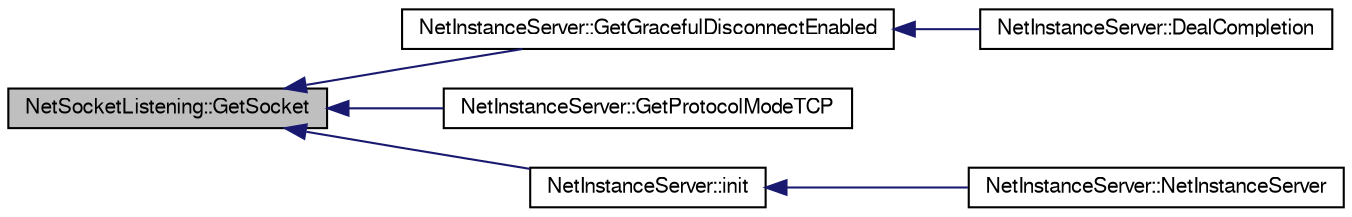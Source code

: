 digraph G
{
  edge [fontname="FreeSans",fontsize="10",labelfontname="FreeSans",labelfontsize="10"];
  node [fontname="FreeSans",fontsize="10",shape=record];
  rankdir=LR;
  Node1 [label="NetSocketListening::GetSocket",height=0.2,width=0.4,color="black", fillcolor="grey75", style="filled" fontcolor="black"];
  Node1 -> Node2 [dir=back,color="midnightblue",fontsize="10",style="solid",fontname="FreeSans"];
  Node2 [label="NetInstanceServer::GetGracefulDisconnectEnabled",height=0.2,width=0.4,color="black", fillcolor="white", style="filled",URL="$class_net_instance_server.html#a21ed5d53c47115f2c51a894784302ae6"];
  Node2 -> Node3 [dir=back,color="midnightblue",fontsize="10",style="solid",fontname="FreeSans"];
  Node3 [label="NetInstanceServer::DealCompletion",height=0.2,width=0.4,color="black", fillcolor="white", style="filled",URL="$class_net_instance_server.html#ab4c3cb083bd951db393538c811d6e4bd"];
  Node1 -> Node4 [dir=back,color="midnightblue",fontsize="10",style="solid",fontname="FreeSans"];
  Node4 [label="NetInstanceServer::GetProtocolModeTCP",height=0.2,width=0.4,color="black", fillcolor="white", style="filled",URL="$class_net_instance_server.html#a545676597d34fabc02a6d896d9c69d3d"];
  Node1 -> Node5 [dir=back,color="midnightblue",fontsize="10",style="solid",fontname="FreeSans"];
  Node5 [label="NetInstanceServer::init",height=0.2,width=0.4,color="black", fillcolor="white", style="filled",URL="$class_net_instance_server.html#aec1cb62dd80e73771a00d0f7a0ad47ba"];
  Node5 -> Node6 [dir=back,color="midnightblue",fontsize="10",style="solid",fontname="FreeSans"];
  Node6 [label="NetInstanceServer::NetInstanceServer",height=0.2,width=0.4,color="black", fillcolor="white", style="filled",URL="$class_net_instance_server.html#afb65fda21c651d12b0027c0c7be3de6a"];
}
